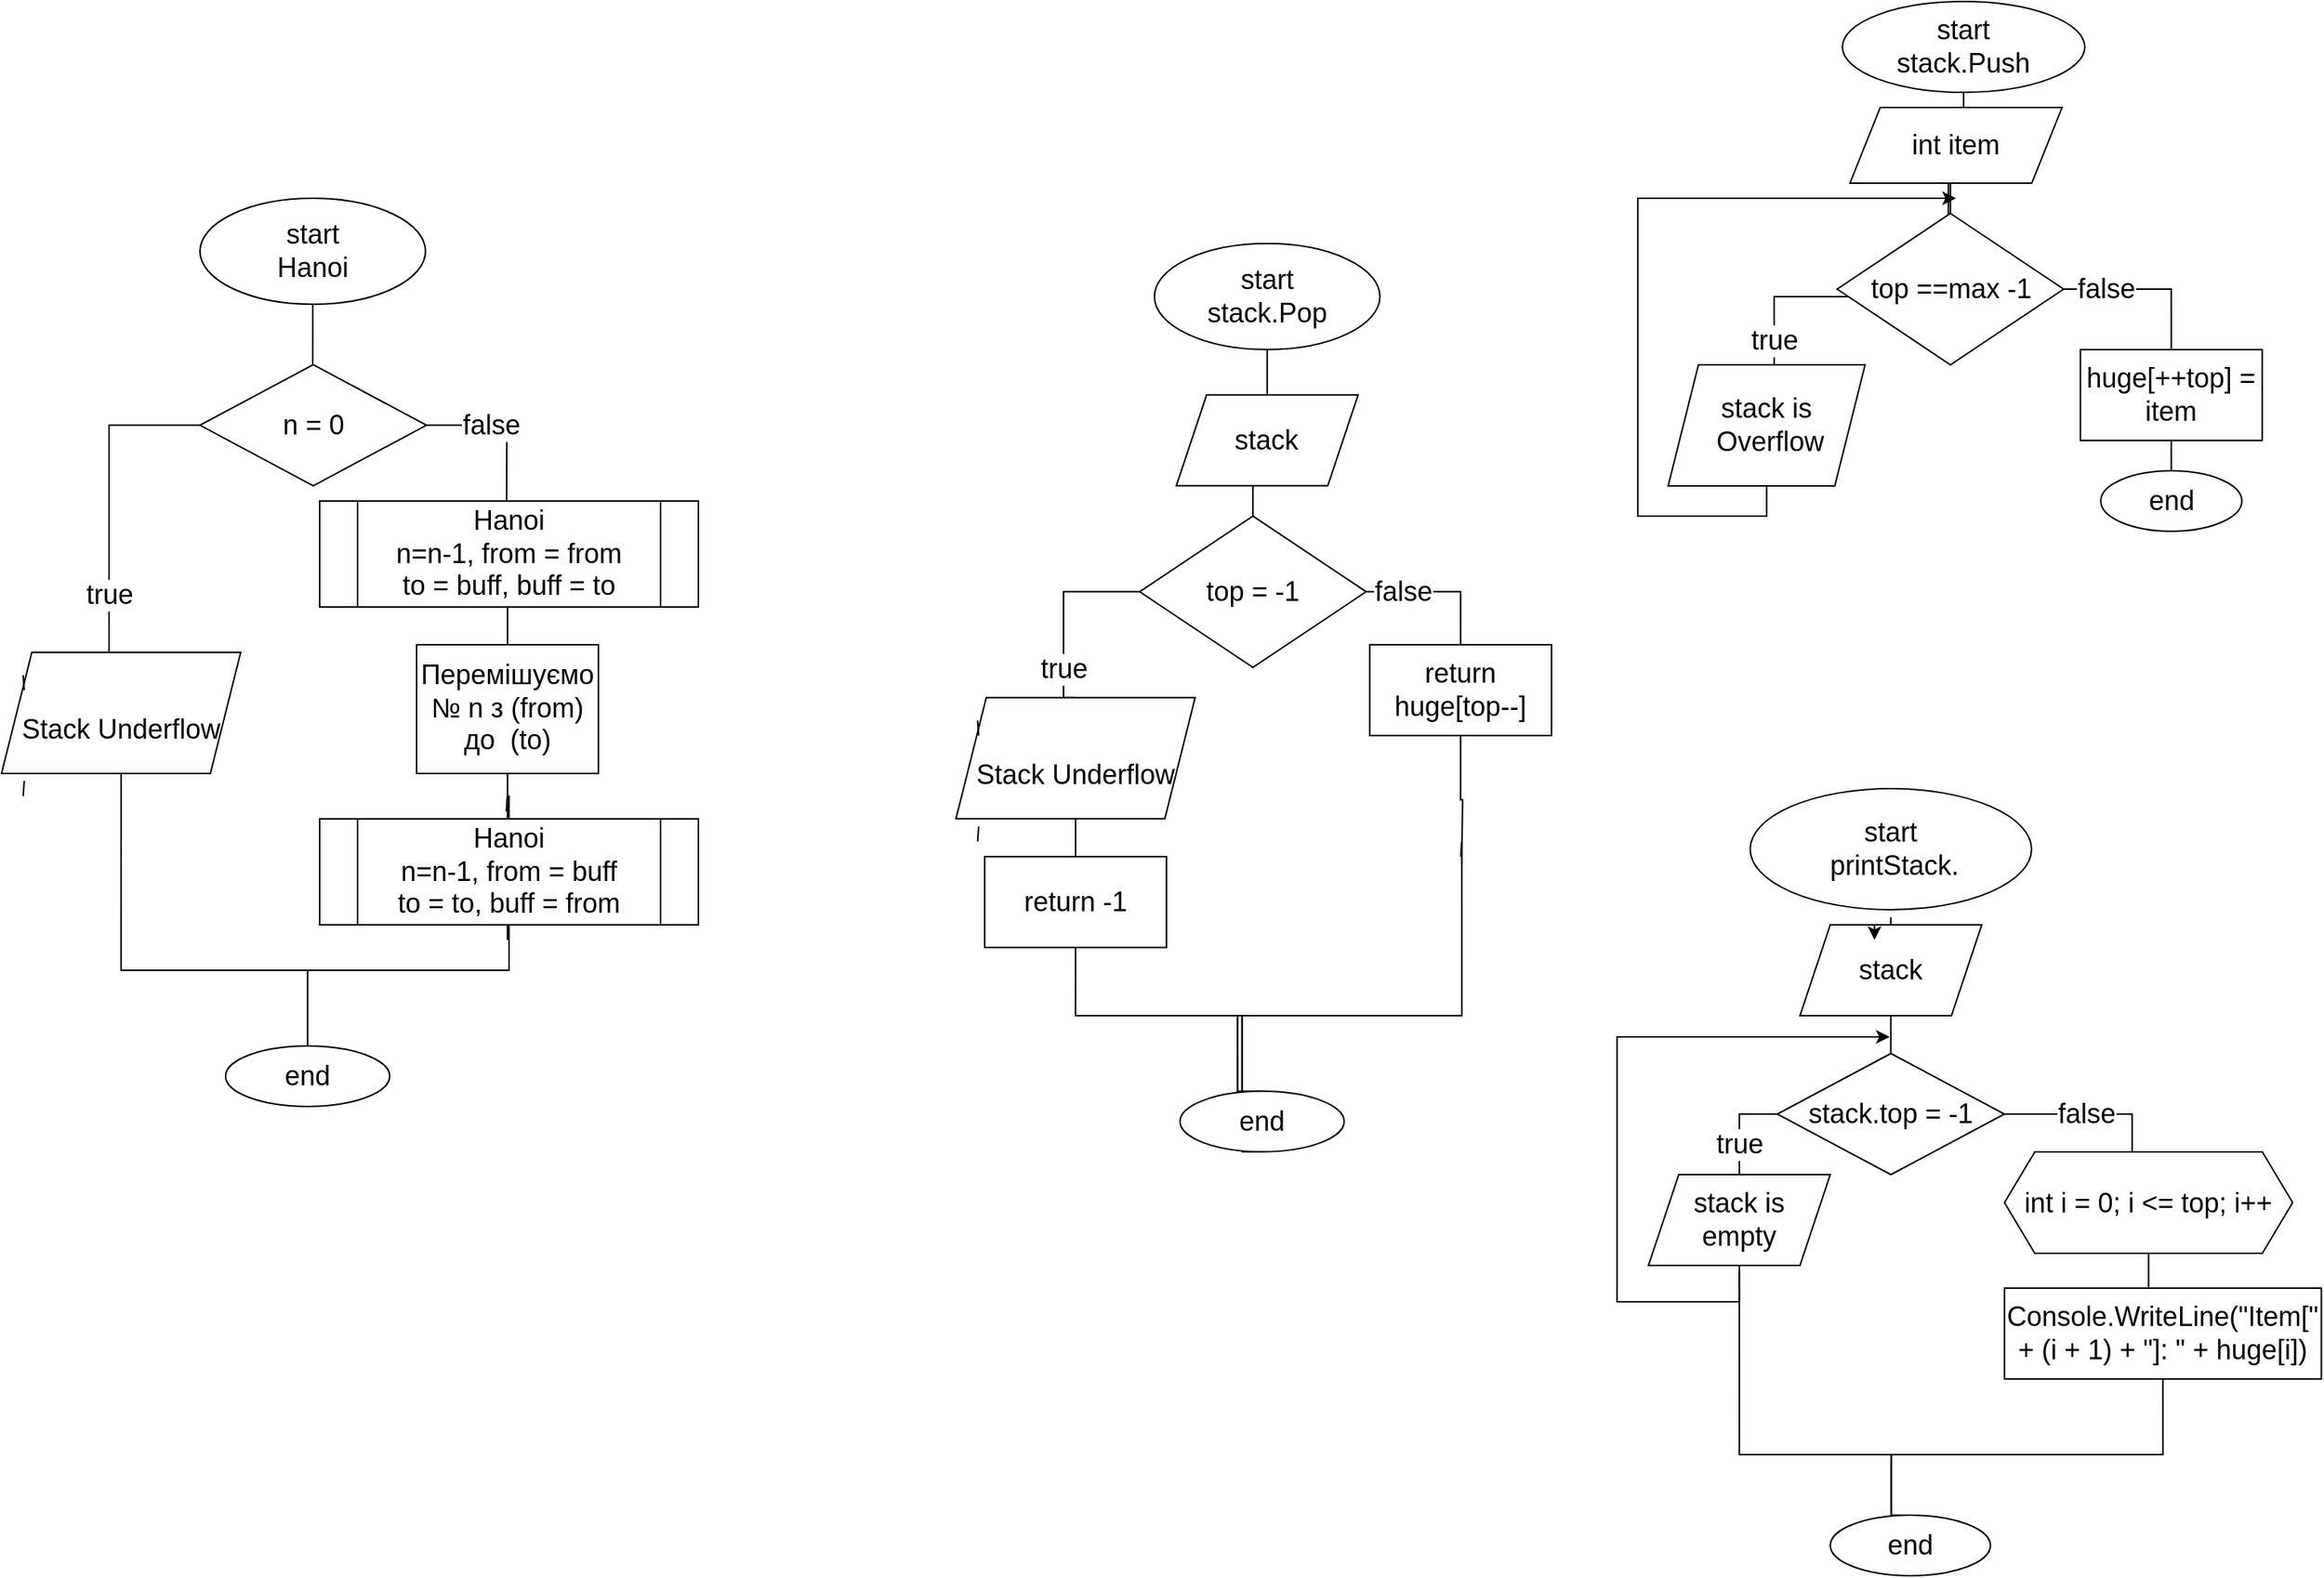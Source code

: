 <mxfile version="16.0.2" type="device"><diagram id="RbvHJ9o47-utmBexppSh" name="Страница 1"><mxGraphModel dx="1351" dy="766" grid="1" gridSize="10" guides="1" tooltips="1" connect="1" arrows="1" fold="1" page="1" pageScale="1" pageWidth="827" pageHeight="1169" math="0" shadow="0"><root><mxCell id="0"/><mxCell id="1" parent="0"/><mxCell id="tLxrU3VMguzWbpAYc6Ee-26" style="edgeStyle=orthogonalEdgeStyle;rounded=0;orthogonalLoop=1;jettySize=auto;html=1;entryX=0.5;entryY=0;entryDx=0;entryDy=0;endArrow=none;endFill=0;" parent="1" source="tLxrU3VMguzWbpAYc6Ee-27" target="tLxrU3VMguzWbpAYc6Ee-29" edge="1"><mxGeometry relative="1" as="geometry"/></mxCell><mxCell id="tLxrU3VMguzWbpAYc6Ee-27" value="start &lt;br&gt;stack.Push" style="ellipse;whiteSpace=wrap;html=1;fontSize=18;" parent="1" vertex="1"><mxGeometry x="1295.1" y="60" width="160" height="60" as="geometry"/></mxCell><mxCell id="tLxrU3VMguzWbpAYc6Ee-28" style="edgeStyle=orthogonalEdgeStyle;rounded=0;orthogonalLoop=1;jettySize=auto;html=1;exitX=0.5;exitY=1;exitDx=0;exitDy=0;entryX=0.5;entryY=0;entryDx=0;entryDy=0;endArrow=none;endFill=0;" parent="1" source="tLxrU3VMguzWbpAYc6Ee-29" edge="1"><mxGeometry relative="1" as="geometry"><mxPoint x="1365.1" y="210" as="targetPoint"/></mxGeometry></mxCell><mxCell id="tLxrU3VMguzWbpAYc6Ee-29" value="int item" style="shape=parallelogram;perimeter=parallelogramPerimeter;whiteSpace=wrap;html=1;fixedSize=1;fontSize=18;" parent="1" vertex="1"><mxGeometry x="1300.1" y="130" width="140" height="50" as="geometry"/></mxCell><mxCell id="tLxrU3VMguzWbpAYc6Ee-38" style="edgeStyle=orthogonalEdgeStyle;rounded=0;orthogonalLoop=1;jettySize=auto;html=1;exitX=0.5;exitY=1;exitDx=0;exitDy=0;entryX=0.5;entryY=0;entryDx=0;entryDy=0;endArrow=none;endFill=0;fontSize=18;" parent="1" target="tLxrU3VMguzWbpAYc6Ee-40" edge="1"><mxGeometry relative="1" as="geometry"><mxPoint x="1513.23" y="350" as="sourcePoint"/></mxGeometry></mxCell><mxCell id="tLxrU3VMguzWbpAYc6Ee-40" value="end" style="ellipse;whiteSpace=wrap;html=1;fontSize=18;" parent="1" vertex="1"><mxGeometry x="1465.66" y="370" width="93.13" height="40" as="geometry"/></mxCell><mxCell id="tLxrU3VMguzWbpAYc6Ee-41" style="edgeStyle=orthogonalEdgeStyle;rounded=0;orthogonalLoop=1;jettySize=auto;html=1;exitX=0.5;exitY=1;exitDx=0;exitDy=0;entryX=0.5;entryY=0;entryDx=0;entryDy=0;endArrow=none;endFill=0;fontSize=18;" parent="1" source="tLxrU3VMguzWbpAYc6Ee-42" edge="1"><mxGeometry relative="1" as="geometry"><mxPoint x="915.435" y="369.93" as="sourcePoint"/><mxPoint x="906.0" y="384.93" as="targetPoint"/></mxGeometry></mxCell><mxCell id="tLxrU3VMguzWbpAYc6Ee-42" value="start &lt;br&gt;stack.Pop" style="ellipse;whiteSpace=wrap;html=1;fontSize=18;" parent="1" vertex="1"><mxGeometry x="841" y="219.93" width="148.87" height="70" as="geometry"/></mxCell><mxCell id="tLxrU3VMguzWbpAYc6Ee-43" style="edgeStyle=orthogonalEdgeStyle;rounded=0;orthogonalLoop=1;jettySize=auto;html=1;entryX=0.5;entryY=0;entryDx=0;entryDy=0;endArrow=none;endFill=0;" parent="1" target="tLxrU3VMguzWbpAYc6Ee-47" edge="1"><mxGeometry relative="1" as="geometry"><mxPoint x="906.013" y="384.93" as="sourcePoint"/></mxGeometry></mxCell><mxCell id="tLxrU3VMguzWbpAYc6Ee-45" value="true" style="edgeStyle=orthogonalEdgeStyle;rounded=0;orthogonalLoop=1;jettySize=auto;html=1;endArrow=none;endFill=0;fontSize=18;entryX=0.5;entryY=0;entryDx=0;entryDy=0;" parent="1" source="tLxrU3VMguzWbpAYc6Ee-47" target="tLxrU3VMguzWbpAYc6Ee-49" edge="1"><mxGeometry x="0.58" relative="1" as="geometry"><mxPoint as="offset"/><mxPoint x="786" y="504.93" as="targetPoint"/><Array as="points"><mxPoint x="781" y="449.93"/></Array></mxGeometry></mxCell><mxCell id="tLxrU3VMguzWbpAYc6Ee-46" value="false" style="edgeStyle=orthogonalEdgeStyle;rounded=0;orthogonalLoop=1;jettySize=auto;html=1;exitX=1;exitY=0.5;exitDx=0;exitDy=0;entryX=0.5;entryY=0;entryDx=0;entryDy=0;endArrow=none;endFill=0;fontSize=18;" parent="1" source="tLxrU3VMguzWbpAYc6Ee-47" target="tLxrU3VMguzWbpAYc6Ee-51" edge="1"><mxGeometry x="-0.494" relative="1" as="geometry"><mxPoint as="offset"/></mxGeometry></mxCell><mxCell id="tLxrU3VMguzWbpAYc6Ee-47" value="top = -1" style="rhombus;whiteSpace=wrap;html=1;fontSize=18;" parent="1" vertex="1"><mxGeometry x="831.25" y="399.93" width="149.5" height="100" as="geometry"/></mxCell><mxCell id="tLxrU3VMguzWbpAYc6Ee-48" style="edgeStyle=orthogonalEdgeStyle;rounded=0;orthogonalLoop=1;jettySize=auto;html=1;endArrow=none;endFill=0;fontSize=18;exitX=0.5;exitY=1;exitDx=0;exitDy=0;startArrow=none;" parent="1" source="tLxrU3VMguzWbpAYc6Ee-63" edge="1"><mxGeometry relative="1" as="geometry"><mxPoint x="895.87" y="809.93" as="targetPoint"/><Array as="points"><mxPoint x="898.87" y="729.93"/><mxPoint x="895.87" y="729.93"/></Array></mxGeometry></mxCell><mxCell id="tLxrU3VMguzWbpAYc6Ee-49" value="&lt;br&gt;Stack Underflow" style="shape=parallelogram;perimeter=parallelogramPerimeter;whiteSpace=wrap;html=1;fixedSize=1;fontSize=18;" parent="1" vertex="1"><mxGeometry x="710" y="519.93" width="157.87" height="80" as="geometry"/></mxCell><mxCell id="tLxrU3VMguzWbpAYc6Ee-50" style="edgeStyle=orthogonalEdgeStyle;rounded=0;orthogonalLoop=1;jettySize=auto;html=1;endArrow=none;endFill=0;fontSize=18;" parent="1" source="tLxrU3VMguzWbpAYc6Ee-51" edge="1"><mxGeometry relative="1" as="geometry"><mxPoint x="1043.87" y="629.93" as="targetPoint"/></mxGeometry></mxCell><mxCell id="tLxrU3VMguzWbpAYc6Ee-51" value="return huge[top--]" style="rounded=0;whiteSpace=wrap;html=1;fontSize=18;" parent="1" vertex="1"><mxGeometry x="983.13" y="484.93" width="120" height="60" as="geometry"/></mxCell><mxCell id="tLxrU3VMguzWbpAYc6Ee-52" style="edgeStyle=orthogonalEdgeStyle;rounded=0;orthogonalLoop=1;jettySize=auto;html=1;entryX=0.5;entryY=0;entryDx=0;entryDy=0;endArrow=none;endFill=0;fontSize=18;" parent="1" edge="1"><mxGeometry relative="1" as="geometry"><mxPoint x="1043.87" y="614.93" as="sourcePoint"/><mxPoint x="1043.185" y="624.93" as="targetPoint"/></mxGeometry></mxCell><mxCell id="tLxrU3VMguzWbpAYc6Ee-61" style="edgeStyle=orthogonalEdgeStyle;rounded=0;orthogonalLoop=1;jettySize=auto;html=1;entryX=0.5;entryY=0;entryDx=0;entryDy=0;endArrow=none;endFill=0;fontSize=18;exitX=0.5;exitY=1;exitDx=0;exitDy=0;" parent="1" target="tLxrU3VMguzWbpAYc6Ee-63" edge="1"><mxGeometry relative="1" as="geometry"><Array as="points"><mxPoint x="1043.87" y="729.93"/><mxPoint x="895.87" y="729.93"/></Array><mxPoint x="1043.88" y="614.93" as="sourcePoint"/></mxGeometry></mxCell><mxCell id="tLxrU3VMguzWbpAYc6Ee-90" style="edgeStyle=orthogonalEdgeStyle;rounded=0;orthogonalLoop=1;jettySize=auto;html=1;entryX=0.5;entryY=0;entryDx=0;entryDy=0;endArrow=none;endFill=0;exitX=0.5;exitY=1;exitDx=0;exitDy=0;" parent="1" source="tLxrU3VMguzWbpAYc6Ee-29" target="tLxrU3VMguzWbpAYc6Ee-93" edge="1"><mxGeometry relative="1" as="geometry"><mxPoint x="1375.087" y="190" as="sourcePoint"/></mxGeometry></mxCell><mxCell id="tLxrU3VMguzWbpAYc6Ee-91" value="true" style="edgeStyle=orthogonalEdgeStyle;rounded=0;orthogonalLoop=1;jettySize=auto;html=1;endArrow=none;endFill=0;fontSize=18;entryX=0.5;entryY=0;entryDx=0;entryDy=0;" parent="1" source="tLxrU3VMguzWbpAYc6Ee-93" target="tLxrU3VMguzWbpAYc6Ee-94" edge="1"><mxGeometry x="0.58" relative="1" as="geometry"><mxPoint as="offset"/><mxPoint x="1255.1" y="310" as="targetPoint"/><Array as="points"><mxPoint x="1250.1" y="255"/></Array></mxGeometry></mxCell><mxCell id="tLxrU3VMguzWbpAYc6Ee-92" value="false" style="edgeStyle=orthogonalEdgeStyle;rounded=0;orthogonalLoop=1;jettySize=auto;html=1;exitX=1;exitY=0.5;exitDx=0;exitDy=0;entryX=0.5;entryY=0;entryDx=0;entryDy=0;endArrow=none;endFill=0;fontSize=18;" parent="1" source="tLxrU3VMguzWbpAYc6Ee-93" target="tLxrU3VMguzWbpAYc6Ee-96" edge="1"><mxGeometry x="-0.494" relative="1" as="geometry"><mxPoint as="offset"/></mxGeometry></mxCell><mxCell id="tLxrU3VMguzWbpAYc6Ee-93" value="top ==max -1" style="rhombus;whiteSpace=wrap;html=1;fontSize=18;" parent="1" vertex="1"><mxGeometry x="1291.66" y="200" width="149.5" height="100" as="geometry"/></mxCell><mxCell id="tLxrU3VMguzWbpAYc6Ee-99" style="edgeStyle=orthogonalEdgeStyle;rounded=0;orthogonalLoop=1;jettySize=auto;html=1;exitX=0.5;exitY=1;exitDx=0;exitDy=0;" parent="1" source="tLxrU3VMguzWbpAYc6Ee-94" edge="1"><mxGeometry relative="1" as="geometry"><mxPoint x="1370.1" y="190" as="targetPoint"/><Array as="points"><mxPoint x="1245.1" y="400"/><mxPoint x="1160.1" y="400"/><mxPoint x="1160.1" y="190"/></Array></mxGeometry></mxCell><mxCell id="tLxrU3VMguzWbpAYc6Ee-94" value="stack is&lt;br&gt;&amp;nbsp;Overflow" style="shape=parallelogram;perimeter=parallelogramPerimeter;whiteSpace=wrap;html=1;fixedSize=1;fontSize=18;" parent="1" vertex="1"><mxGeometry x="1180.1" y="300" width="130" height="80" as="geometry"/></mxCell><mxCell id="tLxrU3VMguzWbpAYc6Ee-95" style="edgeStyle=orthogonalEdgeStyle;rounded=0;orthogonalLoop=1;jettySize=auto;html=1;endArrow=none;endFill=0;fontSize=18;" parent="1" edge="1"><mxGeometry relative="1" as="geometry"><mxPoint x="724.273" y="534.93" as="sourcePoint"/><mxPoint x="724.987" y="544.93" as="targetPoint"/></mxGeometry></mxCell><mxCell id="tLxrU3VMguzWbpAYc6Ee-96" value="huge[++top] = item" style="rounded=0;whiteSpace=wrap;html=1;fontSize=18;" parent="1" vertex="1"><mxGeometry x="1452.23" y="290" width="120" height="60" as="geometry"/></mxCell><mxCell id="tLxrU3VMguzWbpAYc6Ee-97" style="edgeStyle=orthogonalEdgeStyle;rounded=0;orthogonalLoop=1;jettySize=auto;html=1;entryX=0.5;entryY=0;entryDx=0;entryDy=0;endArrow=none;endFill=0;fontSize=18;" parent="1" edge="1"><mxGeometry relative="1" as="geometry"><mxPoint x="724.315" y="614.93" as="targetPoint"/><mxPoint x="724.987" y="604.93" as="sourcePoint"/></mxGeometry></mxCell><mxCell id="tLxrU3VMguzWbpAYc6Ee-63" value="end" style="ellipse;whiteSpace=wrap;html=1;fontSize=18;" parent="1" vertex="1"><mxGeometry x="857.87" y="779.93" width="108.38" height="40" as="geometry"/></mxCell><mxCell id="tLxrU3VMguzWbpAYc6Ee-101" value="" style="edgeStyle=orthogonalEdgeStyle;rounded=0;orthogonalLoop=1;jettySize=auto;html=1;endArrow=none;endFill=0;fontSize=18;exitX=0.5;exitY=1;exitDx=0;exitDy=0;" parent="1" source="tLxrU3VMguzWbpAYc6Ee-49" target="tLxrU3VMguzWbpAYc6Ee-63" edge="1"><mxGeometry relative="1" as="geometry"><mxPoint x="896.0" y="924.93" as="targetPoint"/><Array as="points"><mxPoint x="788.87" y="729.93"/><mxPoint x="898.87" y="729.93"/></Array><mxPoint x="788.935" y="599.93" as="sourcePoint"/></mxGeometry></mxCell><mxCell id="tLxrU3VMguzWbpAYc6Ee-60" value="return -1" style="rounded=0;whiteSpace=wrap;html=1;fontSize=18;" parent="1" vertex="1"><mxGeometry x="728.94" y="624.93" width="120" height="60" as="geometry"/></mxCell><mxCell id="tLxrU3VMguzWbpAYc6Ee-102" value="start&lt;br&gt;&amp;nbsp;printStack." style="ellipse;whiteSpace=wrap;html=1;fontSize=18;" parent="1" vertex="1"><mxGeometry x="1234.23" y="580" width="185.74" height="80" as="geometry"/></mxCell><mxCell id="tLxrU3VMguzWbpAYc6Ee-103" style="edgeStyle=orthogonalEdgeStyle;rounded=0;orthogonalLoop=1;jettySize=auto;html=1;exitX=0.5;exitY=1;exitDx=0;exitDy=0;entryX=0.5;entryY=0;entryDx=0;entryDy=0;endArrow=none;endFill=0;" parent="1" target="tLxrU3VMguzWbpAYc6Ee-105" edge="1"><mxGeometry relative="1" as="geometry"><mxPoint x="1327.1" y="665" as="sourcePoint"/></mxGeometry></mxCell><mxCell id="tLxrU3VMguzWbpAYc6Ee-104" style="edgeStyle=orthogonalEdgeStyle;rounded=0;orthogonalLoop=1;jettySize=auto;html=1;exitX=0.5;exitY=1;exitDx=0;exitDy=0;entryX=0.5;entryY=0;entryDx=0;entryDy=0;endArrow=none;endFill=0;fontSize=18;" parent="1" source="tLxrU3VMguzWbpAYc6Ee-105" target="tLxrU3VMguzWbpAYc6Ee-108" edge="1"><mxGeometry relative="1" as="geometry"/></mxCell><mxCell id="tLxrU3VMguzWbpAYc6Ee-105" value="stack" style="shape=parallelogram;perimeter=parallelogramPerimeter;whiteSpace=wrap;html=1;fixedSize=1;fontSize=18;" parent="1" vertex="1"><mxGeometry x="1267.1" y="670" width="120" height="60" as="geometry"/></mxCell><mxCell id="tLxrU3VMguzWbpAYc6Ee-106" value="true" style="edgeStyle=orthogonalEdgeStyle;rounded=0;orthogonalLoop=1;jettySize=auto;html=1;endArrow=none;endFill=0;fontSize=18;" parent="1" source="tLxrU3VMguzWbpAYc6Ee-108" edge="1"><mxGeometry x="0.385" relative="1" as="geometry"><mxPoint as="offset"/><mxPoint x="1227.1" y="835" as="targetPoint"/><Array as="points"><mxPoint x="1227.1" y="795"/><mxPoint x="1227.1" y="835"/></Array></mxGeometry></mxCell><mxCell id="tLxrU3VMguzWbpAYc6Ee-107" value="false" style="edgeStyle=orthogonalEdgeStyle;rounded=0;orthogonalLoop=1;jettySize=auto;html=1;endArrow=none;endFill=0;fontSize=18;" parent="1" source="tLxrU3VMguzWbpAYc6Ee-108" edge="1"><mxGeometry x="-0.161" relative="1" as="geometry"><Array as="points"><mxPoint x="1486.36" y="795"/><mxPoint x="1486.36" y="835"/></Array><mxPoint as="offset"/><mxPoint x="1486.36" y="840" as="targetPoint"/></mxGeometry></mxCell><mxCell id="tLxrU3VMguzWbpAYc6Ee-108" value="stack.top = -1" style="rhombus;whiteSpace=wrap;html=1;fontSize=18;" parent="1" vertex="1"><mxGeometry x="1252.1" y="755" width="150" height="80" as="geometry"/></mxCell><mxCell id="tLxrU3VMguzWbpAYc6Ee-109" style="edgeStyle=orthogonalEdgeStyle;rounded=0;orthogonalLoop=1;jettySize=auto;html=1;endArrow=none;endFill=0;fontSize=18;" parent="1" target="tLxrU3VMguzWbpAYc6Ee-113" edge="1"><mxGeometry relative="1" as="geometry"><mxPoint x="1227.074" y="895" as="sourcePoint"/><Array as="points"><mxPoint x="1227.36" y="1020"/><mxPoint x="1327.36" y="1020"/></Array></mxGeometry></mxCell><mxCell id="tLxrU3VMguzWbpAYc6Ee-111" style="edgeStyle=orthogonalEdgeStyle;rounded=0;orthogonalLoop=1;jettySize=auto;html=1;entryX=0.5;entryY=0;entryDx=0;entryDy=0;endArrow=none;endFill=0;fontSize=18;exitX=0.5;exitY=1;exitDx=0;exitDy=0;" parent="1" source="tLxrU3VMguzWbpAYc6Ee-120" target="tLxrU3VMguzWbpAYc6Ee-113" edge="1"><mxGeometry relative="1" as="geometry"><mxPoint x="1476.36" y="1010" as="sourcePoint"/><Array as="points"><mxPoint x="1506.36" y="1020"/><mxPoint x="1327.36" y="1020"/></Array></mxGeometry></mxCell><mxCell id="tLxrU3VMguzWbpAYc6Ee-113" value="end" style="ellipse;whiteSpace=wrap;html=1;fontSize=18;" parent="1" vertex="1"><mxGeometry x="1287.1" y="1060" width="105.74" height="40" as="geometry"/></mxCell><mxCell id="tLxrU3VMguzWbpAYc6Ee-114" style="edgeStyle=orthogonalEdgeStyle;rounded=0;orthogonalLoop=1;jettySize=auto;html=1;exitX=0.5;exitY=0;exitDx=0;exitDy=0;entryX=0.41;entryY=0.167;entryDx=0;entryDy=0;entryPerimeter=0;" parent="1" source="tLxrU3VMguzWbpAYc6Ee-105" target="tLxrU3VMguzWbpAYc6Ee-105" edge="1"><mxGeometry relative="1" as="geometry"/></mxCell><mxCell id="tLxrU3VMguzWbpAYc6Ee-115" value="stack" style="shape=parallelogram;perimeter=parallelogramPerimeter;whiteSpace=wrap;html=1;fixedSize=1;fontSize=18;" parent="1" vertex="1"><mxGeometry x="855.44" y="319.93" width="120" height="60" as="geometry"/></mxCell><mxCell id="tLxrU3VMguzWbpAYc6Ee-117" style="edgeStyle=orthogonalEdgeStyle;rounded=0;orthogonalLoop=1;jettySize=auto;html=1;exitX=0.5;exitY=1;exitDx=0;exitDy=0;" parent="1" edge="1"><mxGeometry relative="1" as="geometry"><mxPoint x="1326.36" y="744" as="targetPoint"/><mxPoint x="1227.1" y="899" as="sourcePoint"/><Array as="points"><mxPoint x="1227.36" y="919"/><mxPoint x="1146.36" y="919"/><mxPoint x="1146.36" y="744"/></Array></mxGeometry></mxCell><mxCell id="tLxrU3VMguzWbpAYc6Ee-116" value="stack is&lt;br&gt;empty" style="shape=parallelogram;perimeter=parallelogramPerimeter;whiteSpace=wrap;html=1;fixedSize=1;fontSize=18;" parent="1" vertex="1"><mxGeometry x="1167.1" y="835" width="120" height="60" as="geometry"/></mxCell><mxCell id="tLxrU3VMguzWbpAYc6Ee-119" value="int i = 0; i &amp;lt;= top; i++" style="shape=hexagon;perimeter=hexagonPerimeter2;whiteSpace=wrap;html=1;fixedSize=1;fontSize=18;" parent="1" vertex="1"><mxGeometry x="1402.1" y="820" width="190.2" height="67" as="geometry"/></mxCell><mxCell id="tLxrU3VMguzWbpAYc6Ee-120" value="Console.WriteLine(&quot;Item[&quot; + (i + 1) + &quot;]: &quot; + huge[i])" style="rounded=0;whiteSpace=wrap;html=1;fontSize=18;" parent="1" vertex="1"><mxGeometry x="1402.1" y="910" width="209.16" height="60" as="geometry"/></mxCell><mxCell id="tLxrU3VMguzWbpAYc6Ee-121" style="edgeStyle=orthogonalEdgeStyle;rounded=0;orthogonalLoop=1;jettySize=auto;html=1;entryX=0.5;entryY=0;entryDx=0;entryDy=0;endArrow=none;endFill=0;fontSize=18;exitX=0.5;exitY=1;exitDx=0;exitDy=0;" parent="1" source="tLxrU3VMguzWbpAYc6Ee-119" target="tLxrU3VMguzWbpAYc6Ee-120" edge="1"><mxGeometry relative="1" as="geometry"><mxPoint x="1486.36" y="1020" as="sourcePoint"/><mxPoint x="1337.1" y="1070" as="targetPoint"/><Array as="points"><mxPoint x="1497.36" y="910"/><mxPoint x="1497.36" y="910"/></Array></mxGeometry></mxCell><mxCell id="OEjfAgA8sokFcP4Bn7kr-1" style="edgeStyle=orthogonalEdgeStyle;rounded=0;orthogonalLoop=1;jettySize=auto;html=1;exitX=0.5;exitY=1;exitDx=0;exitDy=0;entryX=0.5;entryY=0;entryDx=0;entryDy=0;endArrow=none;endFill=0;fontSize=18;" edge="1" parent="1" source="OEjfAgA8sokFcP4Bn7kr-2"><mxGeometry relative="1" as="geometry"><mxPoint x="285.435" y="340" as="sourcePoint"/><mxPoint x="276" y="355.0" as="targetPoint"/></mxGeometry></mxCell><mxCell id="OEjfAgA8sokFcP4Bn7kr-2" value="start &lt;br&gt;Hanoi" style="ellipse;whiteSpace=wrap;html=1;fontSize=18;" vertex="1" parent="1"><mxGeometry x="211" y="190" width="148.87" height="70" as="geometry"/></mxCell><mxCell id="OEjfAgA8sokFcP4Bn7kr-4" value="true" style="edgeStyle=orthogonalEdgeStyle;rounded=0;orthogonalLoop=1;jettySize=auto;html=1;endArrow=none;endFill=0;fontSize=18;entryX=0.5;entryY=0;entryDx=0;entryDy=0;" edge="1" parent="1" source="OEjfAgA8sokFcP4Bn7kr-6" target="OEjfAgA8sokFcP4Bn7kr-8"><mxGeometry x="0.58" relative="1" as="geometry"><mxPoint as="offset"/><mxPoint x="156" y="475.0" as="targetPoint"/><Array as="points"><mxPoint x="151" y="340"/><mxPoint x="151" y="490"/></Array></mxGeometry></mxCell><mxCell id="OEjfAgA8sokFcP4Bn7kr-5" value="false" style="edgeStyle=orthogonalEdgeStyle;rounded=0;orthogonalLoop=1;jettySize=auto;html=1;exitX=1;exitY=0.5;exitDx=0;exitDy=0;entryX=0.5;entryY=0;entryDx=0;entryDy=0;endArrow=none;endFill=0;fontSize=18;" edge="1" parent="1" source="OEjfAgA8sokFcP4Bn7kr-6"><mxGeometry x="-0.494" relative="1" as="geometry"><mxPoint as="offset"/><mxPoint x="413.13" y="455" as="targetPoint"/></mxGeometry></mxCell><mxCell id="OEjfAgA8sokFcP4Bn7kr-6" value="n = 0" style="rhombus;whiteSpace=wrap;html=1;fontSize=18;" vertex="1" parent="1"><mxGeometry x="211" y="299.93" width="149.5" height="80" as="geometry"/></mxCell><mxCell id="OEjfAgA8sokFcP4Bn7kr-7" style="edgeStyle=orthogonalEdgeStyle;rounded=0;orthogonalLoop=1;jettySize=auto;html=1;endArrow=none;endFill=0;fontSize=18;exitX=0.5;exitY=1;exitDx=0;exitDy=0;startArrow=none;" edge="1" parent="1" source="OEjfAgA8sokFcP4Bn7kr-15"><mxGeometry relative="1" as="geometry"><mxPoint x="265.87" y="780.0" as="targetPoint"/><Array as="points"><mxPoint x="282" y="780"/></Array></mxGeometry></mxCell><mxCell id="OEjfAgA8sokFcP4Bn7kr-8" value="&lt;br&gt;Stack Underflow" style="shape=parallelogram;perimeter=parallelogramPerimeter;whiteSpace=wrap;html=1;fixedSize=1;fontSize=18;" vertex="1" parent="1"><mxGeometry x="80" y="490.0" width="157.87" height="80" as="geometry"/></mxCell><mxCell id="OEjfAgA8sokFcP4Bn7kr-9" style="edgeStyle=orthogonalEdgeStyle;rounded=0;orthogonalLoop=1;jettySize=auto;html=1;endArrow=none;endFill=0;fontSize=18;" edge="1" parent="1" source="OEjfAgA8sokFcP4Bn7kr-19"><mxGeometry relative="1" as="geometry"><mxPoint x="414" y="680" as="targetPoint"/><mxPoint x="419.997" y="542" as="sourcePoint"/><Array as="points"><mxPoint x="414" y="627"/></Array></mxGeometry></mxCell><mxCell id="OEjfAgA8sokFcP4Bn7kr-11" style="edgeStyle=orthogonalEdgeStyle;rounded=0;orthogonalLoop=1;jettySize=auto;html=1;entryX=0.5;entryY=0;entryDx=0;entryDy=0;endArrow=none;endFill=0;fontSize=18;" edge="1" parent="1"><mxGeometry relative="1" as="geometry"><mxPoint x="413.87" y="585.0" as="sourcePoint"/><mxPoint x="413.185" y="595.0" as="targetPoint"/></mxGeometry></mxCell><mxCell id="OEjfAgA8sokFcP4Bn7kr-12" style="edgeStyle=orthogonalEdgeStyle;rounded=0;orthogonalLoop=1;jettySize=auto;html=1;entryX=0.5;entryY=0;entryDx=0;entryDy=0;endArrow=none;endFill=0;fontSize=18;exitX=0.5;exitY=1;exitDx=0;exitDy=0;startArrow=none;" edge="1" parent="1" target="OEjfAgA8sokFcP4Bn7kr-15" source="OEjfAgA8sokFcP4Bn7kr-21"><mxGeometry relative="1" as="geometry"><Array as="points"><mxPoint x="413.87" y="700.0"/><mxPoint x="265.87" y="700.0"/></Array><mxPoint x="413.88" y="585.0" as="sourcePoint"/></mxGeometry></mxCell><mxCell id="OEjfAgA8sokFcP4Bn7kr-13" style="edgeStyle=orthogonalEdgeStyle;rounded=0;orthogonalLoop=1;jettySize=auto;html=1;endArrow=none;endFill=0;fontSize=18;" edge="1" parent="1"><mxGeometry relative="1" as="geometry"><mxPoint x="94.273" y="505.0" as="sourcePoint"/><mxPoint x="94.987" y="515.0" as="targetPoint"/></mxGeometry></mxCell><mxCell id="OEjfAgA8sokFcP4Bn7kr-14" style="edgeStyle=orthogonalEdgeStyle;rounded=0;orthogonalLoop=1;jettySize=auto;html=1;entryX=0.5;entryY=0;entryDx=0;entryDy=0;endArrow=none;endFill=0;fontSize=18;" edge="1" parent="1"><mxGeometry relative="1" as="geometry"><mxPoint x="94.315" y="585.0" as="targetPoint"/><mxPoint x="94.987" y="575.0" as="sourcePoint"/></mxGeometry></mxCell><mxCell id="OEjfAgA8sokFcP4Bn7kr-15" value="end" style="ellipse;whiteSpace=wrap;html=1;fontSize=18;" vertex="1" parent="1"><mxGeometry x="227.87" y="750.0" width="108.38" height="40" as="geometry"/></mxCell><mxCell id="OEjfAgA8sokFcP4Bn7kr-16" value="" style="edgeStyle=orthogonalEdgeStyle;rounded=0;orthogonalLoop=1;jettySize=auto;html=1;endArrow=none;endFill=0;fontSize=18;exitX=0.5;exitY=1;exitDx=0;exitDy=0;" edge="1" parent="1" source="OEjfAgA8sokFcP4Bn7kr-8" target="OEjfAgA8sokFcP4Bn7kr-15"><mxGeometry relative="1" as="geometry"><mxPoint x="266.0" y="895.0" as="targetPoint"/><Array as="points"><mxPoint x="159" y="700"/><mxPoint x="282" y="700"/></Array><mxPoint x="158.935" y="570.0" as="sourcePoint"/></mxGeometry></mxCell><mxCell id="OEjfAgA8sokFcP4Bn7kr-19" value="Hanoi&lt;br&gt;n=n-1, from = from&lt;br&gt;to = buff, buff = to" style="shape=process;whiteSpace=wrap;html=1;backgroundOutline=1;fontSize=18;strokeWidth=1;" vertex="1" parent="1"><mxGeometry x="290.0" y="390" width="250" height="70" as="geometry"/></mxCell><mxCell id="OEjfAgA8sokFcP4Bn7kr-20" value="Перемішуємо № n з (from) до&amp;nbsp; (to)" style="rounded=0;whiteSpace=wrap;html=1;fontSize=18;" vertex="1" parent="1"><mxGeometry x="354" y="484.93" width="120" height="85.07" as="geometry"/></mxCell><mxCell id="OEjfAgA8sokFcP4Bn7kr-21" value="Hanoi&lt;br&gt;n=n-1, from = buff&lt;br&gt;to = to, buff = from" style="shape=process;whiteSpace=wrap;html=1;backgroundOutline=1;fontSize=18;strokeWidth=1;" vertex="1" parent="1"><mxGeometry x="290.0" y="600" width="250" height="70" as="geometry"/></mxCell><mxCell id="OEjfAgA8sokFcP4Bn7kr-22" value="" style="edgeStyle=orthogonalEdgeStyle;rounded=0;orthogonalLoop=1;jettySize=auto;html=1;entryX=0.5;entryY=0;entryDx=0;entryDy=0;endArrow=none;endFill=0;fontSize=18;exitX=0.5;exitY=1;exitDx=0;exitDy=0;" edge="1" parent="1" target="OEjfAgA8sokFcP4Bn7kr-21"><mxGeometry relative="1" as="geometry"><Array as="points"/><mxPoint x="413.88" y="585.0" as="sourcePoint"/><mxPoint x="282.06" y="750" as="targetPoint"/></mxGeometry></mxCell></root></mxGraphModel></diagram></mxfile>